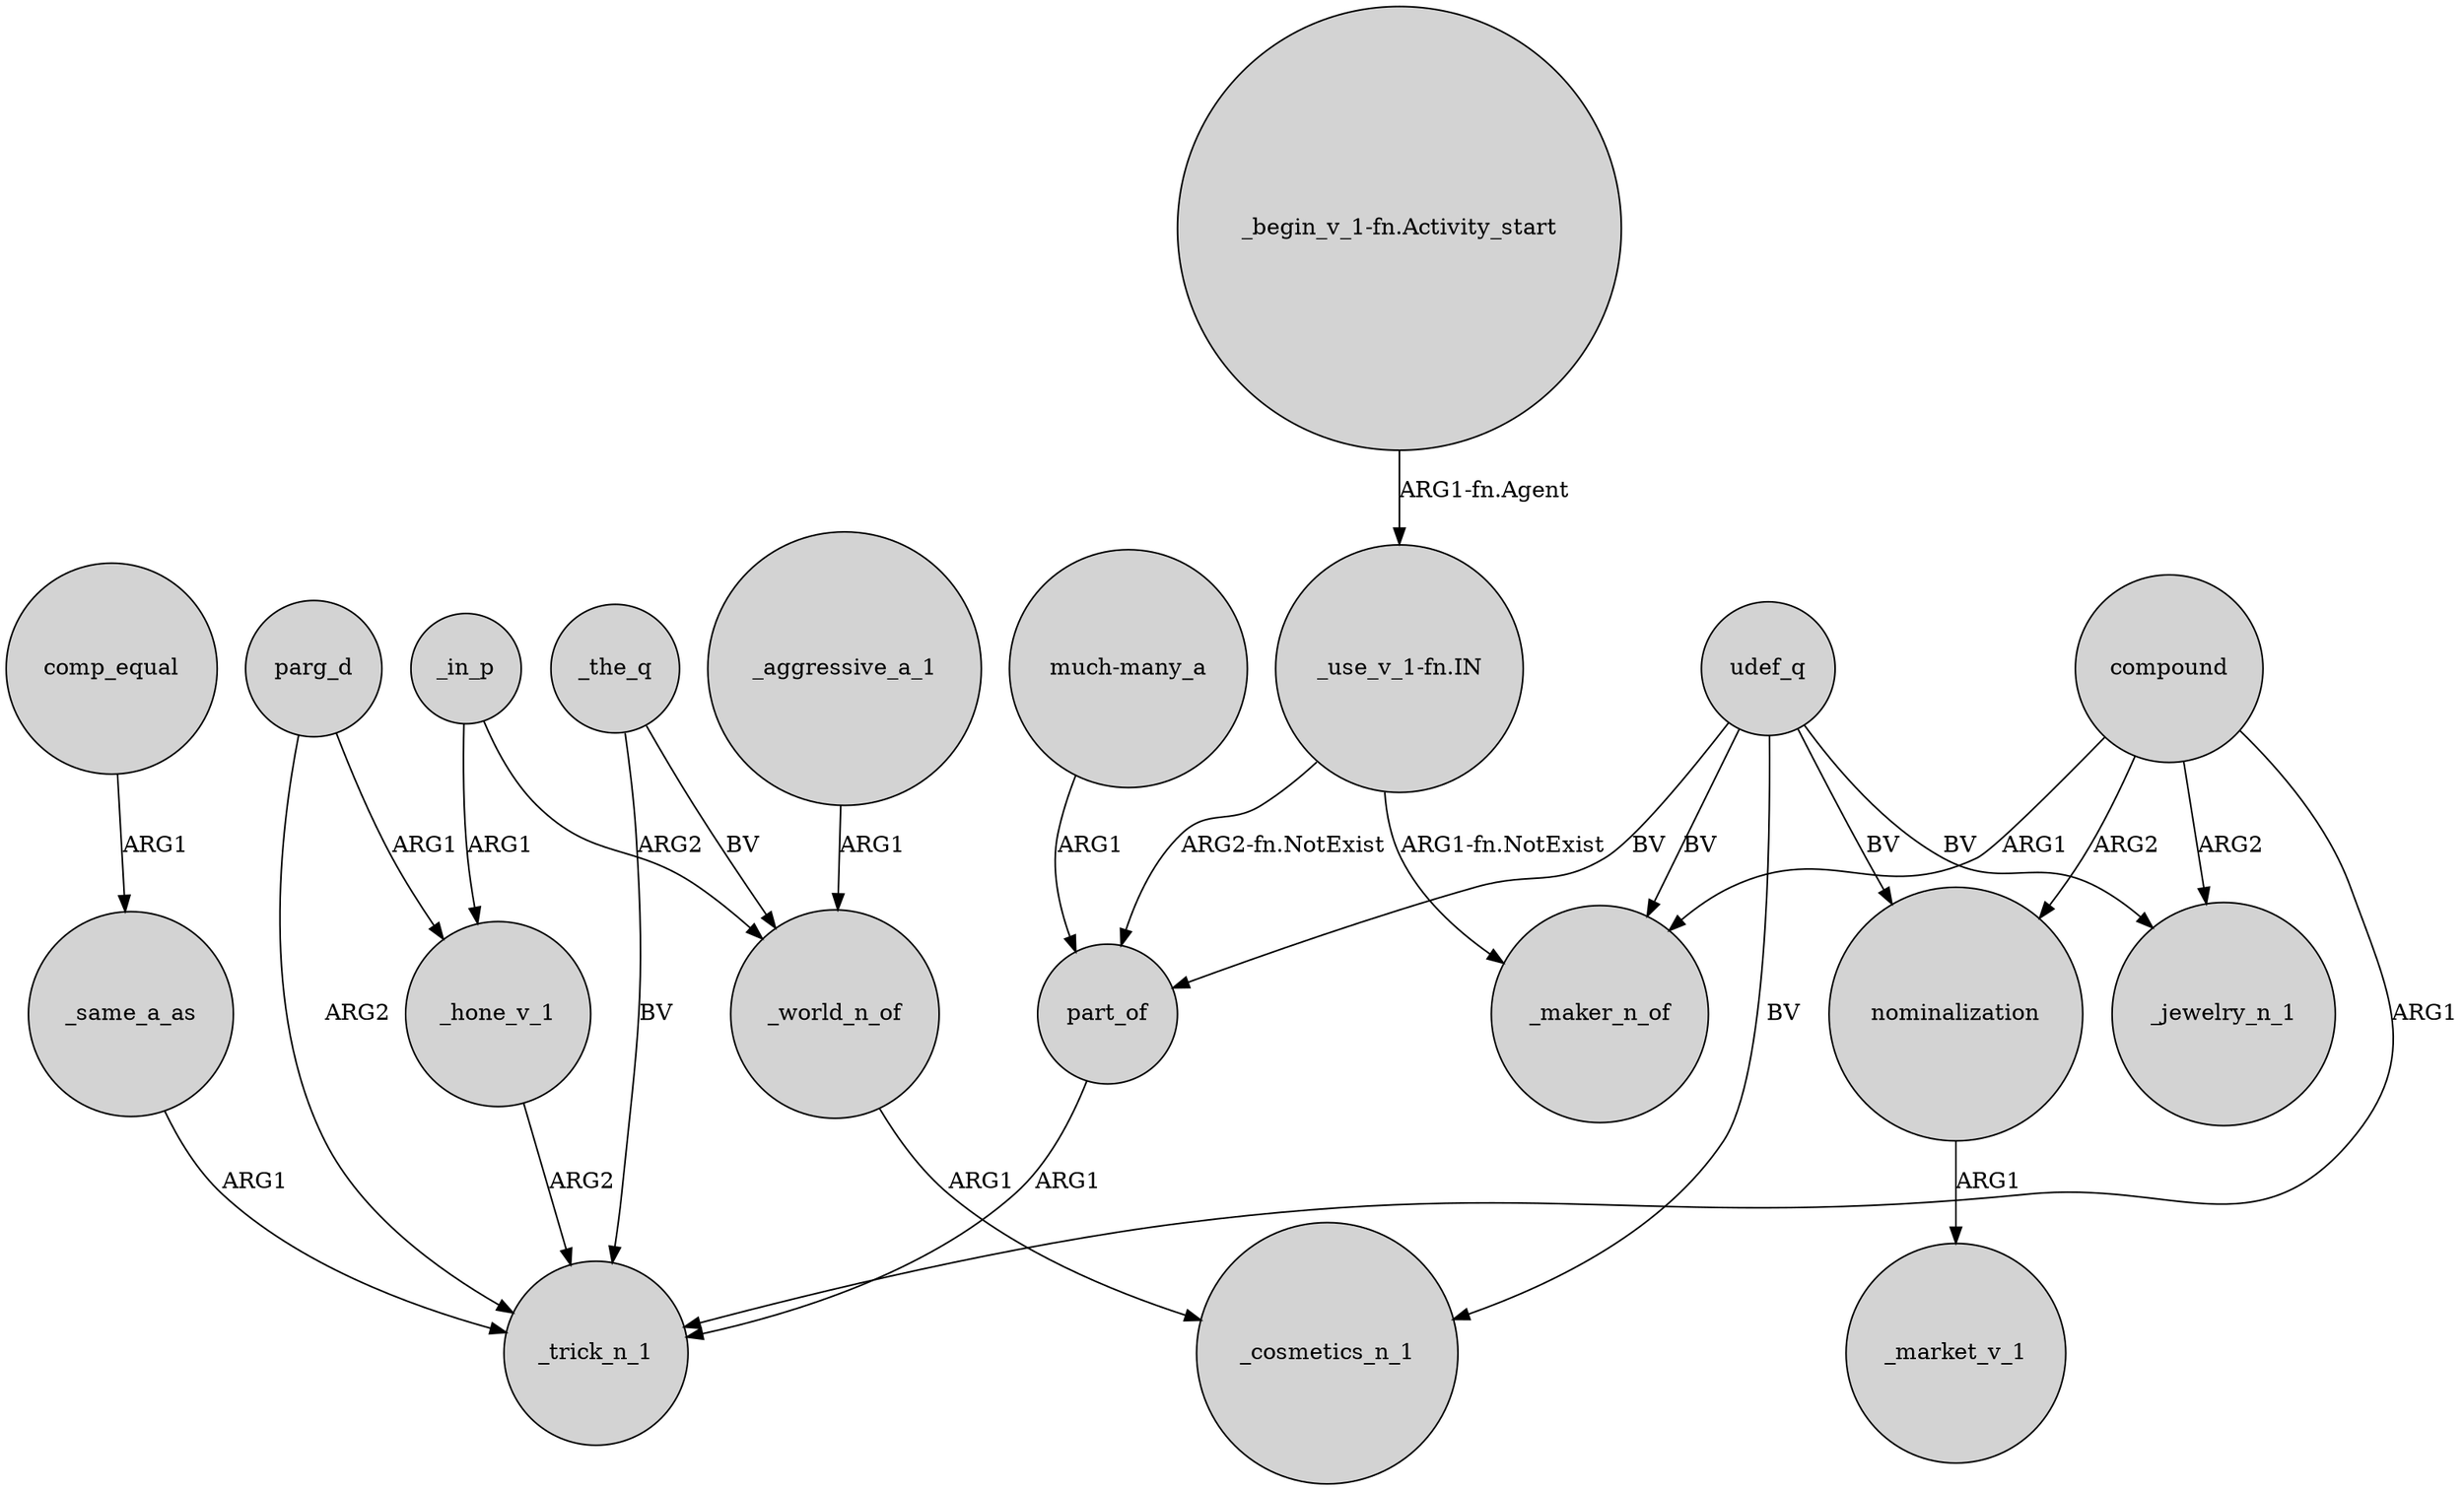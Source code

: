digraph {
	node [shape=circle style=filled]
	_the_q -> _trick_n_1 [label=BV]
	_aggressive_a_1 -> _world_n_of [label=ARG1]
	_hone_v_1 -> _trick_n_1 [label=ARG2]
	udef_q -> part_of [label=BV]
	_in_p -> _world_n_of [label=ARG2]
	_in_p -> _hone_v_1 [label=ARG1]
	_world_n_of -> _cosmetics_n_1 [label=ARG1]
	part_of -> _trick_n_1 [label=ARG1]
	nominalization -> _market_v_1 [label=ARG1]
	"much-many_a" -> part_of [label=ARG1]
	compound -> _maker_n_of [label=ARG1]
	parg_d -> _hone_v_1 [label=ARG1]
	compound -> nominalization [label=ARG2]
	compound -> _jewelry_n_1 [label=ARG2]
	comp_equal -> _same_a_as [label=ARG1]
	"_use_v_1-fn.IN" -> _maker_n_of [label="ARG1-fn.NotExist"]
	udef_q -> _maker_n_of [label=BV]
	compound -> _trick_n_1 [label=ARG1]
	"_use_v_1-fn.IN" -> part_of [label="ARG2-fn.NotExist"]
	udef_q -> nominalization [label=BV]
	udef_q -> _cosmetics_n_1 [label=BV]
	_same_a_as -> _trick_n_1 [label=ARG1]
	udef_q -> _jewelry_n_1 [label=BV]
	parg_d -> _trick_n_1 [label=ARG2]
	_the_q -> _world_n_of [label=BV]
	"_begin_v_1-fn.Activity_start" -> "_use_v_1-fn.IN" [label="ARG1-fn.Agent"]
}
